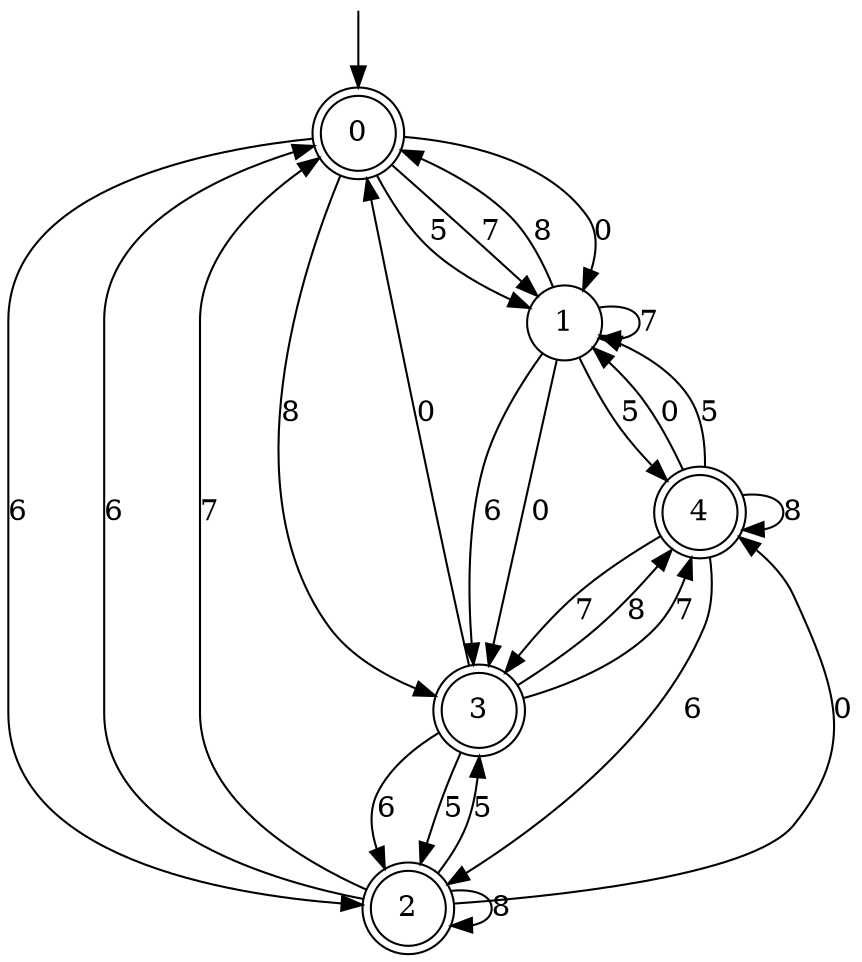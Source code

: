 digraph g {

	s0 [shape="doublecircle" label="0"];
	s1 [shape="circle" label="1"];
	s2 [shape="doublecircle" label="2"];
	s3 [shape="doublecircle" label="3"];
	s4 [shape="doublecircle" label="4"];
	s0 -> s1 [label="0"];
	s0 -> s2 [label="6"];
	s0 -> s1 [label="5"];
	s0 -> s3 [label="8"];
	s0 -> s1 [label="7"];
	s1 -> s3 [label="0"];
	s1 -> s3 [label="6"];
	s1 -> s4 [label="5"];
	s1 -> s0 [label="8"];
	s1 -> s1 [label="7"];
	s2 -> s4 [label="0"];
	s2 -> s0 [label="6"];
	s2 -> s3 [label="5"];
	s2 -> s2 [label="8"];
	s2 -> s0 [label="7"];
	s3 -> s0 [label="0"];
	s3 -> s2 [label="6"];
	s3 -> s2 [label="5"];
	s3 -> s4 [label="8"];
	s3 -> s4 [label="7"];
	s4 -> s1 [label="0"];
	s4 -> s2 [label="6"];
	s4 -> s1 [label="5"];
	s4 -> s4 [label="8"];
	s4 -> s3 [label="7"];

__start0 [label="" shape="none" width="0" height="0"];
__start0 -> s0;

}
